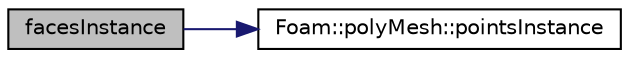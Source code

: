 digraph "facesInstance"
{
  bgcolor="transparent";
  edge [fontname="Helvetica",fontsize="10",labelfontname="Helvetica",labelfontsize="10"];
  node [fontname="Helvetica",fontsize="10",shape=record];
  rankdir="LR";
  Node1 [label="facesInstance",height=0.2,width=0.4,color="black", fillcolor="grey75", style="filled" fontcolor="black"];
  Node1 -> Node2 [color="midnightblue",fontsize="10",style="solid",fontname="Helvetica"];
  Node2 [label="Foam::polyMesh::pointsInstance",height=0.2,width=0.4,color="black",URL="$classFoam_1_1polyMesh.html#a53d666389621432730eebcc16566c363",tooltip="Return the current instance directory for points. "];
}
